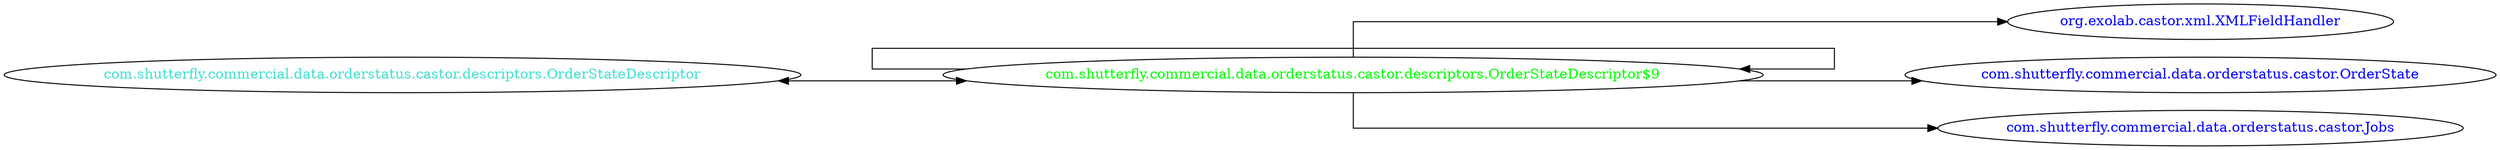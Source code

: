 digraph dependencyGraph {
 concentrate=true;
 ranksep="2.0";
 rankdir="LR"; 
 splines="ortho";
"com.shutterfly.commercial.data.orderstatus.castor.descriptors.OrderStateDescriptor$9" [fontcolor="red"];
"org.exolab.castor.xml.XMLFieldHandler" [ fontcolor="blue" ];
"com.shutterfly.commercial.data.orderstatus.castor.descriptors.OrderStateDescriptor$9"->"org.exolab.castor.xml.XMLFieldHandler";
"com.shutterfly.commercial.data.orderstatus.castor.OrderState" [ fontcolor="blue" ];
"com.shutterfly.commercial.data.orderstatus.castor.descriptors.OrderStateDescriptor$9"->"com.shutterfly.commercial.data.orderstatus.castor.OrderState";
"com.shutterfly.commercial.data.orderstatus.castor.Jobs" [ fontcolor="blue" ];
"com.shutterfly.commercial.data.orderstatus.castor.descriptors.OrderStateDescriptor$9"->"com.shutterfly.commercial.data.orderstatus.castor.Jobs";
"com.shutterfly.commercial.data.orderstatus.castor.descriptors.OrderStateDescriptor$9" [ fontcolor="green" ];
"com.shutterfly.commercial.data.orderstatus.castor.descriptors.OrderStateDescriptor$9"->"com.shutterfly.commercial.data.orderstatus.castor.descriptors.OrderStateDescriptor$9";
"com.shutterfly.commercial.data.orderstatus.castor.descriptors.OrderStateDescriptor" [ fontcolor="turquoise" ];
"com.shutterfly.commercial.data.orderstatus.castor.descriptors.OrderStateDescriptor"->"com.shutterfly.commercial.data.orderstatus.castor.descriptors.OrderStateDescriptor$9" [dir=both];
}